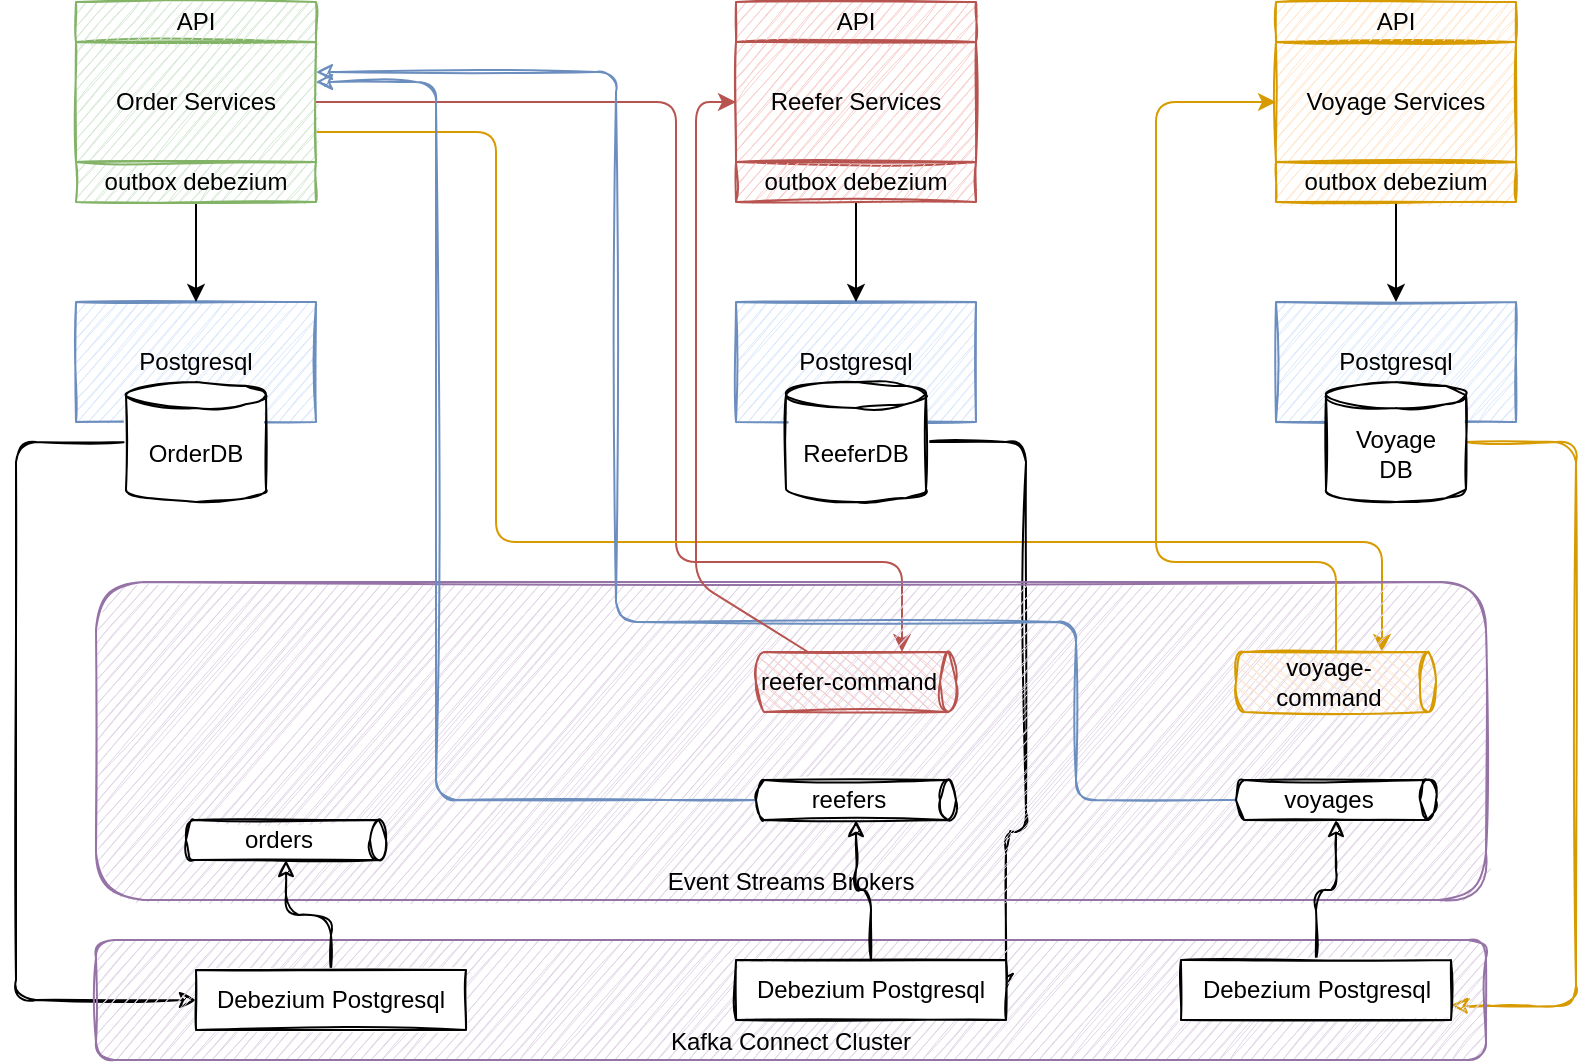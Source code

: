 <mxfile>
    <diagram id="XyJiuIsy3V_gl40F3D08" name="Page-1">
        <mxGraphModel dx="1023" dy="564" grid="1" gridSize="10" guides="1" tooltips="1" connect="1" arrows="1" fold="1" page="1" pageScale="1" pageWidth="850" pageHeight="1100" math="0" shadow="0">
            <root>
                <mxCell id="0"/>
                <mxCell id="1" parent="0"/>
                <mxCell id="38" style="edgeStyle=orthogonalEdgeStyle;html=1;entryX=0;entryY=0;entryDx=0;entryDy=27.0;entryPerimeter=0;fillColor=#f8cecc;strokeColor=#b85450;" edge="1" parent="1" source="2" target="37">
                    <mxGeometry relative="1" as="geometry">
                        <Array as="points">
                            <mxPoint x="360" y="120"/>
                            <mxPoint x="360" y="350"/>
                            <mxPoint x="473" y="350"/>
                        </Array>
                    </mxGeometry>
                </mxCell>
                <mxCell id="40" style="edgeStyle=orthogonalEdgeStyle;html=1;exitX=1;exitY=0.75;exitDx=0;exitDy=0;entryX=0;entryY=0;entryDx=0;entryDy=27.0;entryPerimeter=0;fillColor=#ffe6cc;strokeColor=#d79b00;" edge="1" parent="1" source="2" target="39">
                    <mxGeometry relative="1" as="geometry">
                        <Array as="points">
                            <mxPoint x="270" y="135"/>
                            <mxPoint x="270" y="340"/>
                            <mxPoint x="713" y="340"/>
                        </Array>
                    </mxGeometry>
                </mxCell>
                <mxCell id="2" value="Order Services" style="rounded=0;whiteSpace=wrap;html=1;sketch=1;fillColor=#d5e8d4;strokeColor=#82b366;" parent="1" vertex="1">
                    <mxGeometry x="60" y="90" width="120" height="60" as="geometry"/>
                </mxCell>
                <mxCell id="5" value="Postgresql&lt;br&gt;" style="rounded=0;whiteSpace=wrap;html=1;sketch=1;fillColor=#dae8fc;strokeColor=#6c8ebf;" parent="1" vertex="1">
                    <mxGeometry x="60" y="220" width="120" height="60" as="geometry"/>
                </mxCell>
                <mxCell id="31" style="edgeStyle=orthogonalEdgeStyle;sketch=1;html=1;entryX=0;entryY=0.5;entryDx=0;entryDy=0;" parent="1" source="3" target="26" edge="1">
                    <mxGeometry relative="1" as="geometry">
                        <Array as="points">
                            <mxPoint x="30" y="290"/>
                            <mxPoint x="30" y="569"/>
                        </Array>
                    </mxGeometry>
                </mxCell>
                <mxCell id="3" value="OrderDB" style="shape=cylinder3;whiteSpace=wrap;html=1;boundedLbl=1;backgroundOutline=1;size=6.503;sketch=1;" parent="1" vertex="1">
                    <mxGeometry x="85" y="260" width="70" height="60" as="geometry"/>
                </mxCell>
                <mxCell id="8" style="edgeStyle=none;html=1;" parent="1" source="6" target="5" edge="1">
                    <mxGeometry relative="1" as="geometry"/>
                </mxCell>
                <mxCell id="6" value="outbox debezium" style="rounded=0;whiteSpace=wrap;html=1;sketch=1;fillColor=#d5e8d4;strokeColor=#82b366;" parent="1" vertex="1">
                    <mxGeometry x="60" y="150" width="120" height="20" as="geometry"/>
                </mxCell>
                <mxCell id="7" value="API" style="rounded=0;whiteSpace=wrap;html=1;sketch=1;fillColor=#d5e8d4;strokeColor=#82b366;" parent="1" vertex="1">
                    <mxGeometry x="60" y="70" width="120" height="20" as="geometry"/>
                </mxCell>
                <mxCell id="9" value="Reefer Services" style="rounded=0;whiteSpace=wrap;html=1;sketch=1;fillColor=#f8cecc;strokeColor=#b85450;" parent="1" vertex="1">
                    <mxGeometry x="390" y="90" width="120" height="60" as="geometry"/>
                </mxCell>
                <mxCell id="10" value="Postgresql&lt;br&gt;" style="rounded=0;whiteSpace=wrap;html=1;sketch=1;fillColor=#dae8fc;strokeColor=#6c8ebf;" parent="1" vertex="1">
                    <mxGeometry x="390" y="220" width="120" height="60" as="geometry"/>
                </mxCell>
                <mxCell id="30" style="edgeStyle=orthogonalEdgeStyle;sketch=1;html=1;entryX=1;entryY=0.5;entryDx=0;entryDy=0;" parent="1" source="11" target="27" edge="1">
                    <mxGeometry relative="1" as="geometry">
                        <Array as="points">
                            <mxPoint x="535" y="290"/>
                            <mxPoint x="535" y="485"/>
                        </Array>
                    </mxGeometry>
                </mxCell>
                <mxCell id="11" value="ReeferDB" style="shape=cylinder3;whiteSpace=wrap;html=1;boundedLbl=1;backgroundOutline=1;size=6.503;sketch=1;" parent="1" vertex="1">
                    <mxGeometry x="415" y="260" width="70" height="60" as="geometry"/>
                </mxCell>
                <mxCell id="12" style="edgeStyle=none;html=1;" parent="1" source="13" target="10" edge="1">
                    <mxGeometry relative="1" as="geometry"/>
                </mxCell>
                <mxCell id="13" value="outbox debezium" style="rounded=0;whiteSpace=wrap;html=1;sketch=1;fillColor=#f8cecc;strokeColor=#b85450;" parent="1" vertex="1">
                    <mxGeometry x="390" y="150" width="120" height="20" as="geometry"/>
                </mxCell>
                <mxCell id="14" value="API" style="rounded=0;whiteSpace=wrap;html=1;sketch=1;fillColor=#f8cecc;strokeColor=#b85450;" parent="1" vertex="1">
                    <mxGeometry x="390" y="70" width="120" height="20" as="geometry"/>
                </mxCell>
                <mxCell id="15" value="Voyage Services" style="rounded=0;whiteSpace=wrap;html=1;sketch=1;fillColor=#ffe6cc;strokeColor=#d79b00;" parent="1" vertex="1">
                    <mxGeometry x="660" y="90" width="120" height="60" as="geometry"/>
                </mxCell>
                <mxCell id="16" value="Postgresql&lt;br&gt;" style="rounded=0;whiteSpace=wrap;html=1;sketch=1;fillColor=#dae8fc;strokeColor=#6c8ebf;" parent="1" vertex="1">
                    <mxGeometry x="660" y="220" width="120" height="60" as="geometry"/>
                </mxCell>
                <mxCell id="29" style="edgeStyle=orthogonalEdgeStyle;html=1;entryX=1;entryY=0.75;entryDx=0;entryDy=0;sketch=1;fillColor=#ffe6cc;strokeColor=#d79b00;" parent="1" source="17" target="28" edge="1">
                    <mxGeometry relative="1" as="geometry">
                        <Array as="points">
                            <mxPoint x="810" y="290"/>
                            <mxPoint x="810" y="572"/>
                            <mxPoint x="758" y="572"/>
                        </Array>
                    </mxGeometry>
                </mxCell>
                <mxCell id="17" value="Voyage&lt;br&gt;DB" style="shape=cylinder3;whiteSpace=wrap;html=1;boundedLbl=1;backgroundOutline=1;size=6.503;sketch=1;" parent="1" vertex="1">
                    <mxGeometry x="685" y="260" width="70" height="60" as="geometry"/>
                </mxCell>
                <mxCell id="18" style="edgeStyle=none;html=1;" parent="1" source="19" target="16" edge="1">
                    <mxGeometry relative="1" as="geometry"/>
                </mxCell>
                <mxCell id="19" value="outbox debezium" style="rounded=0;whiteSpace=wrap;html=1;sketch=1;fillColor=#ffe6cc;strokeColor=#d79b00;" parent="1" vertex="1">
                    <mxGeometry x="660" y="150" width="120" height="20" as="geometry"/>
                </mxCell>
                <mxCell id="20" value="API" style="rounded=0;whiteSpace=wrap;html=1;sketch=1;fillColor=#ffe6cc;strokeColor=#d79b00;" parent="1" vertex="1">
                    <mxGeometry x="660" y="70" width="120" height="20" as="geometry"/>
                </mxCell>
                <mxCell id="21" value="Event Streams Brokers" style="rounded=1;whiteSpace=wrap;html=1;sketch=1;fillColor=#e1d5e7;strokeColor=#9673a6;verticalAlign=bottom;" parent="1" vertex="1">
                    <mxGeometry x="70" y="360" width="695" height="159" as="geometry"/>
                </mxCell>
                <mxCell id="22" value="orders" style="shape=cylinder3;whiteSpace=wrap;html=1;boundedLbl=1;backgroundOutline=1;size=4.0;sketch=1;rotation=90;horizontal=0;" parent="1" vertex="1">
                    <mxGeometry x="155" y="439" width="20" height="100" as="geometry"/>
                </mxCell>
                <mxCell id="36" style="edgeStyle=orthogonalEdgeStyle;sketch=1;html=1;exitX=0.5;exitY=1;exitDx=0;exitDy=0;exitPerimeter=0;entryX=1;entryY=0.25;entryDx=0;entryDy=0;fillColor=#dae8fc;strokeColor=#6c8ebf;" parent="1" source="23" target="2" edge="1">
                    <mxGeometry relative="1" as="geometry">
                        <mxPoint x="180" y="120" as="targetPoint"/>
                        <Array as="points">
                            <mxPoint x="560" y="469"/>
                            <mxPoint x="560" y="380"/>
                            <mxPoint x="330" y="380"/>
                            <mxPoint x="330" y="105"/>
                        </Array>
                    </mxGeometry>
                </mxCell>
                <mxCell id="23" value="voyages" style="shape=cylinder3;whiteSpace=wrap;html=1;boundedLbl=1;backgroundOutline=1;size=4.0;sketch=1;rotation=90;horizontal=0;" parent="1" vertex="1">
                    <mxGeometry x="680" y="419" width="20" height="100" as="geometry"/>
                </mxCell>
                <mxCell id="35" style="edgeStyle=orthogonalEdgeStyle;sketch=1;html=1;fillColor=#dae8fc;strokeColor=#6c8ebf;" parent="1" source="24" edge="1">
                    <mxGeometry relative="1" as="geometry">
                        <mxPoint x="180" y="110" as="targetPoint"/>
                        <Array as="points">
                            <mxPoint x="240" y="469"/>
                            <mxPoint x="240" y="110"/>
                        </Array>
                    </mxGeometry>
                </mxCell>
                <mxCell id="24" value="reefers" style="shape=cylinder3;whiteSpace=wrap;html=1;boundedLbl=1;backgroundOutline=1;size=4.0;sketch=1;rotation=90;horizontal=0;" parent="1" vertex="1">
                    <mxGeometry x="440" y="419" width="20" height="100" as="geometry"/>
                </mxCell>
                <mxCell id="25" value="Kafka Connect Cluster" style="rounded=1;whiteSpace=wrap;html=1;sketch=1;fillColor=#e1d5e7;strokeColor=#9673a6;verticalAlign=bottom;" parent="1" vertex="1">
                    <mxGeometry x="70" y="539" width="695" height="60" as="geometry"/>
                </mxCell>
                <mxCell id="32" style="edgeStyle=orthogonalEdgeStyle;sketch=1;html=1;" parent="1" source="26" target="22" edge="1">
                    <mxGeometry relative="1" as="geometry"/>
                </mxCell>
                <mxCell id="26" value="Debezium Postgresql" style="rounded=0;whiteSpace=wrap;html=1;sketch=1;" parent="1" vertex="1">
                    <mxGeometry x="120" y="554" width="135" height="30" as="geometry"/>
                </mxCell>
                <mxCell id="33" style="edgeStyle=orthogonalEdgeStyle;sketch=1;html=1;exitX=0.5;exitY=0;exitDx=0;exitDy=0;entryX=1;entryY=0.5;entryDx=0;entryDy=0;entryPerimeter=0;" parent="1" source="27" target="24" edge="1">
                    <mxGeometry relative="1" as="geometry"/>
                </mxCell>
                <mxCell id="27" value="Debezium Postgresql" style="rounded=0;whiteSpace=wrap;html=1;sketch=1;" parent="1" vertex="1">
                    <mxGeometry x="390" y="549" width="135" height="30" as="geometry"/>
                </mxCell>
                <mxCell id="34" style="edgeStyle=orthogonalEdgeStyle;sketch=1;html=1;entryX=1;entryY=0.5;entryDx=0;entryDy=0;entryPerimeter=0;" parent="1" source="28" target="23" edge="1">
                    <mxGeometry relative="1" as="geometry"/>
                </mxCell>
                <mxCell id="28" value="Debezium Postgresql" style="rounded=0;whiteSpace=wrap;html=1;sketch=1;" parent="1" vertex="1">
                    <mxGeometry x="612.5" y="549" width="135" height="30" as="geometry"/>
                </mxCell>
                <mxCell id="43" style="edgeStyle=orthogonalEdgeStyle;html=1;entryX=0;entryY=0.5;entryDx=0;entryDy=0;fillColor=#f8cecc;strokeColor=#b85450;" edge="1" parent="1" source="37" target="9">
                    <mxGeometry relative="1" as="geometry">
                        <Array as="points">
                            <mxPoint x="370" y="360"/>
                            <mxPoint x="370" y="120"/>
                        </Array>
                    </mxGeometry>
                </mxCell>
                <mxCell id="37" value="reefer-command" style="shape=cylinder3;whiteSpace=wrap;html=1;boundedLbl=1;backgroundOutline=1;size=4.0;sketch=1;rotation=90;horizontal=0;fillColor=#f8cecc;strokeColor=#b85450;" vertex="1" parent="1">
                    <mxGeometry x="435" y="360" width="30" height="100" as="geometry"/>
                </mxCell>
                <mxCell id="42" style="edgeStyle=orthogonalEdgeStyle;html=1;entryX=0;entryY=0.5;entryDx=0;entryDy=0;fillColor=#ffe6cc;strokeColor=#d79b00;" edge="1" parent="1" source="39" target="15">
                    <mxGeometry relative="1" as="geometry">
                        <Array as="points">
                            <mxPoint x="690" y="350"/>
                            <mxPoint x="600" y="350"/>
                            <mxPoint x="600" y="120"/>
                        </Array>
                    </mxGeometry>
                </mxCell>
                <mxCell id="39" value="voyage-command" style="shape=cylinder3;whiteSpace=wrap;html=1;boundedLbl=1;backgroundOutline=1;size=4.0;sketch=1;rotation=90;horizontal=0;fillColor=#ffe6cc;strokeColor=#d79b00;" vertex="1" parent="1">
                    <mxGeometry x="675" y="360" width="30" height="100" as="geometry"/>
                </mxCell>
            </root>
        </mxGraphModel>
    </diagram>
</mxfile>